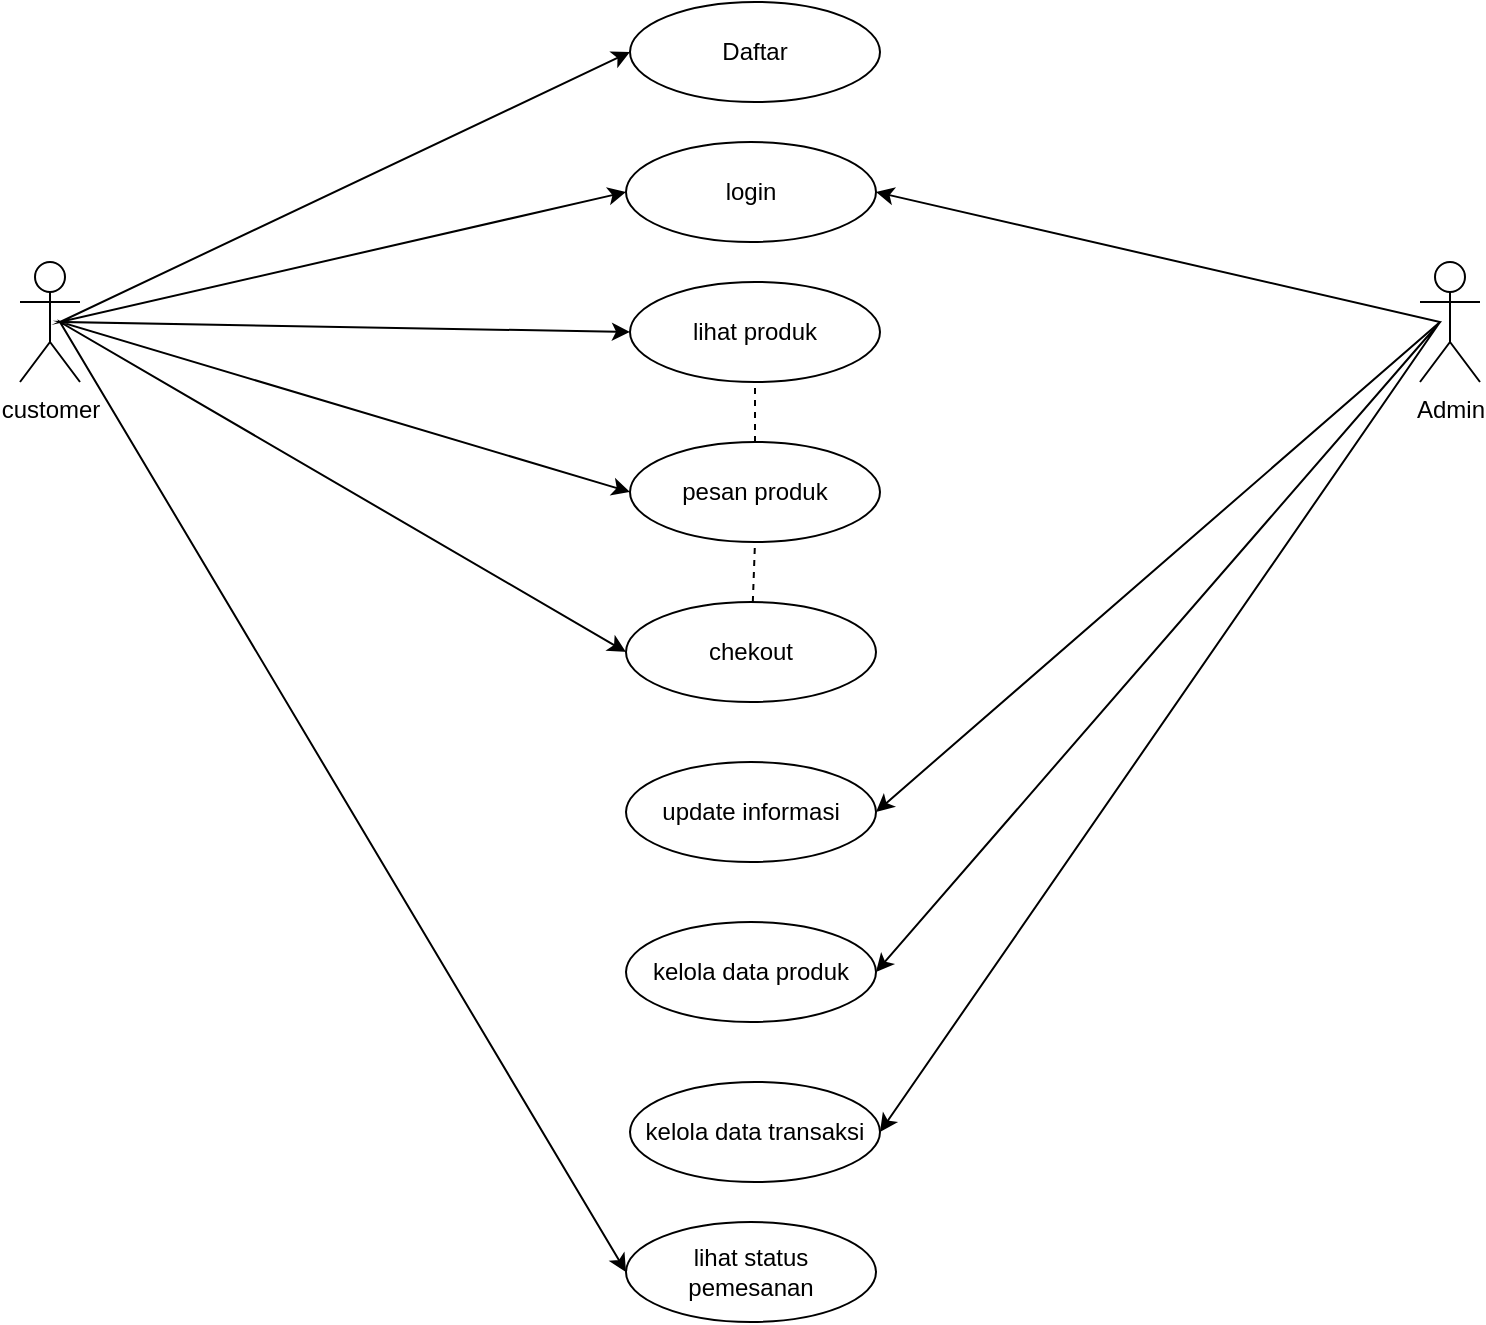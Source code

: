 <mxfile version="20.8.20" type="github">
  <diagram name="Page-1" id="2YBvvXClWsGukQMizWep">
    <mxGraphModel dx="880" dy="444" grid="1" gridSize="10" guides="1" tooltips="1" connect="1" arrows="1" fold="1" page="1" pageScale="1" pageWidth="850" pageHeight="1100" math="0" shadow="0">
      <root>
        <mxCell id="0" />
        <mxCell id="1" parent="0" />
        <mxCell id="5LOtaTNbFmP96hVfm7nC-1" value="customer" style="shape=umlActor;verticalLabelPosition=bottom;verticalAlign=top;html=1;outlineConnect=0;" vertex="1" parent="1">
          <mxGeometry x="60" y="180" width="30" height="60" as="geometry" />
        </mxCell>
        <mxCell id="5LOtaTNbFmP96hVfm7nC-2" value="Admin" style="shape=umlActor;verticalLabelPosition=bottom;verticalAlign=top;html=1;outlineConnect=0;" vertex="1" parent="1">
          <mxGeometry x="760" y="180" width="30" height="60" as="geometry" />
        </mxCell>
        <mxCell id="5LOtaTNbFmP96hVfm7nC-3" value="Daftar" style="ellipse;whiteSpace=wrap;html=1;" vertex="1" parent="1">
          <mxGeometry x="365" y="50" width="125" height="50" as="geometry" />
        </mxCell>
        <mxCell id="5LOtaTNbFmP96hVfm7nC-4" value="login" style="ellipse;whiteSpace=wrap;html=1;" vertex="1" parent="1">
          <mxGeometry x="363" y="120" width="125" height="50" as="geometry" />
        </mxCell>
        <mxCell id="5LOtaTNbFmP96hVfm7nC-6" value="update informasi" style="ellipse;whiteSpace=wrap;html=1;" vertex="1" parent="1">
          <mxGeometry x="363" y="430" width="125" height="50" as="geometry" />
        </mxCell>
        <mxCell id="5LOtaTNbFmP96hVfm7nC-7" value="lihat produk" style="ellipse;whiteSpace=wrap;html=1;" vertex="1" parent="1">
          <mxGeometry x="365" y="190" width="125" height="50" as="geometry" />
        </mxCell>
        <mxCell id="5LOtaTNbFmP96hVfm7nC-8" value="pesan produk" style="ellipse;whiteSpace=wrap;html=1;" vertex="1" parent="1">
          <mxGeometry x="365" y="270" width="125" height="50" as="geometry" />
        </mxCell>
        <mxCell id="5LOtaTNbFmP96hVfm7nC-9" value="chekout" style="ellipse;whiteSpace=wrap;html=1;" vertex="1" parent="1">
          <mxGeometry x="363" y="350" width="125" height="50" as="geometry" />
        </mxCell>
        <mxCell id="5LOtaTNbFmP96hVfm7nC-12" value="" style="endArrow=classic;startArrow=classic;html=1;rounded=0;entryX=0;entryY=0.5;entryDx=0;entryDy=0;exitX=0;exitY=0.5;exitDx=0;exitDy=0;" edge="1" parent="1" source="5LOtaTNbFmP96hVfm7nC-4" target="5LOtaTNbFmP96hVfm7nC-3">
          <mxGeometry width="50" height="50" relative="1" as="geometry">
            <mxPoint x="400" y="260" as="sourcePoint" />
            <mxPoint x="450" y="210" as="targetPoint" />
            <Array as="points">
              <mxPoint x="80" y="210" />
            </Array>
          </mxGeometry>
        </mxCell>
        <mxCell id="5LOtaTNbFmP96hVfm7nC-13" value="" style="endArrow=classic;startArrow=classic;html=1;rounded=0;entryX=0;entryY=0.5;entryDx=0;entryDy=0;exitX=0;exitY=0.5;exitDx=0;exitDy=0;" edge="1" parent="1" source="5LOtaTNbFmP96hVfm7nC-8" target="5LOtaTNbFmP96hVfm7nC-7">
          <mxGeometry width="50" height="50" relative="1" as="geometry">
            <mxPoint x="400" y="260" as="sourcePoint" />
            <mxPoint x="450" y="210" as="targetPoint" />
            <Array as="points">
              <mxPoint x="80" y="210" />
            </Array>
          </mxGeometry>
        </mxCell>
        <mxCell id="5LOtaTNbFmP96hVfm7nC-14" value="" style="endArrow=none;dashed=1;html=1;rounded=0;entryX=0.5;entryY=1;entryDx=0;entryDy=0;exitX=0.5;exitY=0;exitDx=0;exitDy=0;" edge="1" parent="1" source="5LOtaTNbFmP96hVfm7nC-8" target="5LOtaTNbFmP96hVfm7nC-7">
          <mxGeometry width="50" height="50" relative="1" as="geometry">
            <mxPoint x="400" y="360" as="sourcePoint" />
            <mxPoint x="450" y="310" as="targetPoint" />
          </mxGeometry>
        </mxCell>
        <mxCell id="5LOtaTNbFmP96hVfm7nC-16" value="" style="endArrow=none;dashed=1;html=1;rounded=0;entryX=0.5;entryY=1;entryDx=0;entryDy=0;" edge="1" parent="1" source="5LOtaTNbFmP96hVfm7nC-9" target="5LOtaTNbFmP96hVfm7nC-8">
          <mxGeometry width="50" height="50" relative="1" as="geometry">
            <mxPoint x="400" y="360" as="sourcePoint" />
            <mxPoint x="450" y="310" as="targetPoint" />
          </mxGeometry>
        </mxCell>
        <mxCell id="5LOtaTNbFmP96hVfm7nC-17" value="kelola data produk" style="ellipse;whiteSpace=wrap;html=1;" vertex="1" parent="1">
          <mxGeometry x="363" y="510" width="125" height="50" as="geometry" />
        </mxCell>
        <mxCell id="5LOtaTNbFmP96hVfm7nC-18" value="kelola data transaksi" style="ellipse;whiteSpace=wrap;html=1;" vertex="1" parent="1">
          <mxGeometry x="365" y="590" width="125" height="50" as="geometry" />
        </mxCell>
        <mxCell id="5LOtaTNbFmP96hVfm7nC-19" value="lihat status pemesanan" style="ellipse;whiteSpace=wrap;html=1;" vertex="1" parent="1">
          <mxGeometry x="363" y="660" width="125" height="50" as="geometry" />
        </mxCell>
        <mxCell id="5LOtaTNbFmP96hVfm7nC-20" value="" style="endArrow=classic;startArrow=classic;html=1;rounded=0;entryX=0;entryY=0.5;entryDx=0;entryDy=0;exitX=0;exitY=0.5;exitDx=0;exitDy=0;" edge="1" parent="1" source="5LOtaTNbFmP96hVfm7nC-19" target="5LOtaTNbFmP96hVfm7nC-9">
          <mxGeometry width="50" height="50" relative="1" as="geometry">
            <mxPoint x="320" y="440" as="sourcePoint" />
            <mxPoint x="450" y="340" as="targetPoint" />
            <Array as="points">
              <mxPoint x="80" y="210" />
            </Array>
          </mxGeometry>
        </mxCell>
        <mxCell id="5LOtaTNbFmP96hVfm7nC-21" value="" style="endArrow=classic;startArrow=classic;html=1;rounded=0;entryX=1;entryY=0.5;entryDx=0;entryDy=0;exitX=1;exitY=0.5;exitDx=0;exitDy=0;" edge="1" parent="1" source="5LOtaTNbFmP96hVfm7nC-6" target="5LOtaTNbFmP96hVfm7nC-4">
          <mxGeometry width="50" height="50" relative="1" as="geometry">
            <mxPoint x="510" y="210" as="sourcePoint" />
            <mxPoint x="660" y="210" as="targetPoint" />
            <Array as="points">
              <mxPoint x="770" y="210" />
            </Array>
          </mxGeometry>
        </mxCell>
        <mxCell id="5LOtaTNbFmP96hVfm7nC-22" value="" style="endArrow=classic;startArrow=classic;html=1;rounded=0;exitX=1;exitY=0.5;exitDx=0;exitDy=0;entryX=1;entryY=0.5;entryDx=0;entryDy=0;" edge="1" parent="1" source="5LOtaTNbFmP96hVfm7nC-18" target="5LOtaTNbFmP96hVfm7nC-17">
          <mxGeometry width="50" height="50" relative="1" as="geometry">
            <mxPoint x="400" y="590" as="sourcePoint" />
            <mxPoint x="450" y="540" as="targetPoint" />
            <Array as="points">
              <mxPoint x="770" y="210" />
            </Array>
          </mxGeometry>
        </mxCell>
      </root>
    </mxGraphModel>
  </diagram>
</mxfile>
